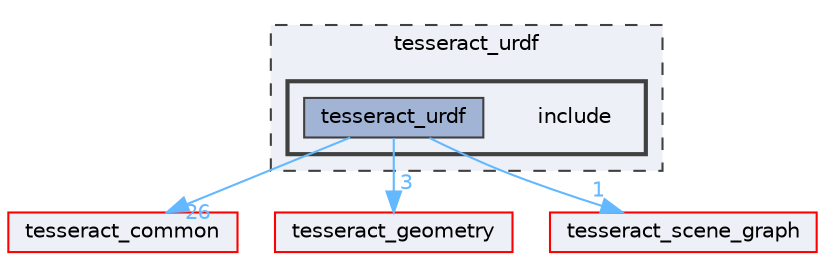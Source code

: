 digraph "tesseract_urdf/include"
{
 // LATEX_PDF_SIZE
  bgcolor="transparent";
  edge [fontname=Helvetica,fontsize=10,labelfontname=Helvetica,labelfontsize=10];
  node [fontname=Helvetica,fontsize=10,shape=box,height=0.2,width=0.4];
  compound=true
  subgraph clusterdir_73dd8f3c3376cfb32596795362fe062b {
    graph [ bgcolor="#edf0f7", pencolor="grey25", label="tesseract_urdf", fontname=Helvetica,fontsize=10 style="filled,dashed", URL="dir_73dd8f3c3376cfb32596795362fe062b.html",tooltip=""]
  subgraph clusterdir_fb39d896726566c9d7ad1f28e180782e {
    graph [ bgcolor="#edf0f7", pencolor="grey25", label="", fontname=Helvetica,fontsize=10 style="filled,bold", URL="dir_fb39d896726566c9d7ad1f28e180782e.html",tooltip=""]
    dir_fb39d896726566c9d7ad1f28e180782e [shape=plaintext, label="include"];
  dir_12420bc81c0d603391e33625a652f859 [label="tesseract_urdf", fillcolor="#a2b4d6", color="grey25", style="filled", URL="dir_12420bc81c0d603391e33625a652f859.html",tooltip=""];
  }
  }
  dir_8430b83f3af685b4c96d298a32e9aa37 [label="tesseract_common", fillcolor="#edf0f7", color="red", style="filled", URL="dir_8430b83f3af685b4c96d298a32e9aa37.html",tooltip=""];
  dir_48d618810f42ebb74ce6e28217206bba [label="tesseract_geometry", fillcolor="#edf0f7", color="red", style="filled", URL="dir_48d618810f42ebb74ce6e28217206bba.html",tooltip=""];
  dir_80ecf6fe8b2ccd2d6af6fe314205f076 [label="tesseract_scene_graph", fillcolor="#edf0f7", color="red", style="filled", URL="dir_80ecf6fe8b2ccd2d6af6fe314205f076.html",tooltip=""];
  dir_12420bc81c0d603391e33625a652f859->dir_48d618810f42ebb74ce6e28217206bba [headlabel="3", labeldistance=1.5 headhref="dir_000096_000079.html" color="steelblue1" fontcolor="steelblue1"];
  dir_12420bc81c0d603391e33625a652f859->dir_80ecf6fe8b2ccd2d6af6fe314205f076 [headlabel="1", labeldistance=1.5 headhref="dir_000096_000087.html" color="steelblue1" fontcolor="steelblue1"];
  dir_12420bc81c0d603391e33625a652f859->dir_8430b83f3af685b4c96d298a32e9aa37 [headlabel="26", labeldistance=1.5 headhref="dir_000096_000075.html" color="steelblue1" fontcolor="steelblue1"];
}
